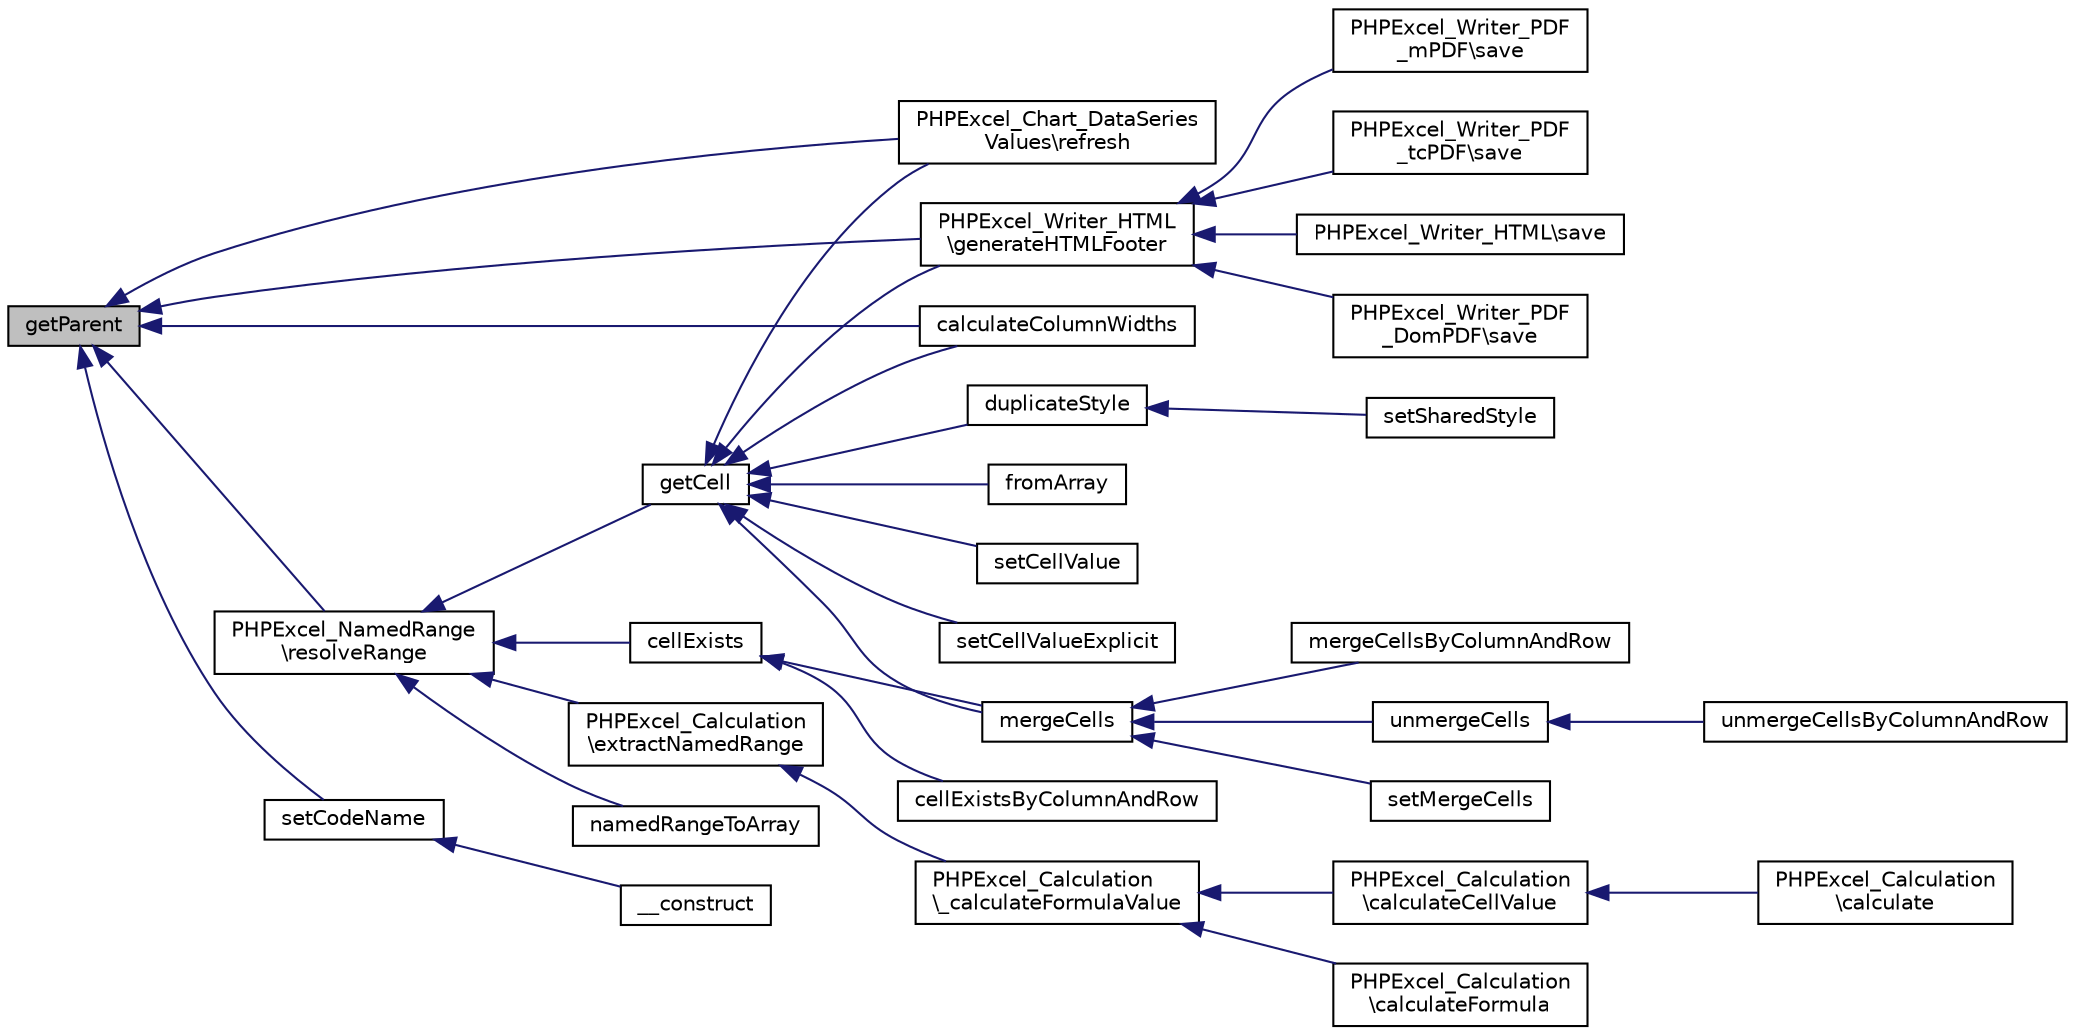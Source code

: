 digraph "getParent"
{
  edge [fontname="Helvetica",fontsize="10",labelfontname="Helvetica",labelfontsize="10"];
  node [fontname="Helvetica",fontsize="10",shape=record];
  rankdir="LR";
  Node349 [label="getParent",height=0.2,width=0.4,color="black", fillcolor="grey75", style="filled", fontcolor="black"];
  Node349 -> Node350 [dir="back",color="midnightblue",fontsize="10",style="solid",fontname="Helvetica"];
  Node350 [label="PHPExcel_Chart_DataSeries\lValues\\refresh",height=0.2,width=0.4,color="black", fillcolor="white", style="filled",URL="$class_p_h_p_excel___chart___data_series_values.html#a90ef89dbbea0809178c8d27b5299d9c9"];
  Node349 -> Node351 [dir="back",color="midnightblue",fontsize="10",style="solid",fontname="Helvetica"];
  Node351 [label="PHPExcel_Writer_HTML\l\\generateHTMLFooter",height=0.2,width=0.4,color="black", fillcolor="white", style="filled",URL="$class_p_h_p_excel___writer___h_t_m_l.html#a388332afad5cf5a153a179c4a83e4bae"];
  Node351 -> Node352 [dir="back",color="midnightblue",fontsize="10",style="solid",fontname="Helvetica"];
  Node352 [label="PHPExcel_Writer_HTML\\save",height=0.2,width=0.4,color="black", fillcolor="white", style="filled",URL="$class_p_h_p_excel___writer___h_t_m_l.html#a47cf44d053426c59c85d31f37744687c"];
  Node351 -> Node353 [dir="back",color="midnightblue",fontsize="10",style="solid",fontname="Helvetica"];
  Node353 [label="PHPExcel_Writer_PDF\l_DomPDF\\save",height=0.2,width=0.4,color="black", fillcolor="white", style="filled",URL="$class_p_h_p_excel___writer___p_d_f___dom_p_d_f.html#a47cf44d053426c59c85d31f37744687c"];
  Node351 -> Node354 [dir="back",color="midnightblue",fontsize="10",style="solid",fontname="Helvetica"];
  Node354 [label="PHPExcel_Writer_PDF\l_mPDF\\save",height=0.2,width=0.4,color="black", fillcolor="white", style="filled",URL="$class_p_h_p_excel___writer___p_d_f__m_p_d_f.html#a47cf44d053426c59c85d31f37744687c"];
  Node351 -> Node355 [dir="back",color="midnightblue",fontsize="10",style="solid",fontname="Helvetica"];
  Node355 [label="PHPExcel_Writer_PDF\l_tcPDF\\save",height=0.2,width=0.4,color="black", fillcolor="white", style="filled",URL="$class_p_h_p_excel___writer___p_d_f__tc_p_d_f.html#a47cf44d053426c59c85d31f37744687c"];
  Node349 -> Node356 [dir="back",color="midnightblue",fontsize="10",style="solid",fontname="Helvetica"];
  Node356 [label="PHPExcel_NamedRange\l\\resolveRange",height=0.2,width=0.4,color="black", fillcolor="white", style="filled",URL="$class_p_h_p_excel___named_range.html#abcf033bf855d17978f0ae3f631da7180"];
  Node356 -> Node357 [dir="back",color="midnightblue",fontsize="10",style="solid",fontname="Helvetica"];
  Node357 [label="PHPExcel_Calculation\l\\extractNamedRange",height=0.2,width=0.4,color="black", fillcolor="white", style="filled",URL="$class_p_h_p_excel___calculation.html#a25face12130e4c51ed2994a8124c3f24"];
  Node357 -> Node358 [dir="back",color="midnightblue",fontsize="10",style="solid",fontname="Helvetica"];
  Node358 [label="PHPExcel_Calculation\l\\_calculateFormulaValue",height=0.2,width=0.4,color="black", fillcolor="white", style="filled",URL="$class_p_h_p_excel___calculation.html#ad1aef41691363540e51e0a585e111eaa"];
  Node358 -> Node359 [dir="back",color="midnightblue",fontsize="10",style="solid",fontname="Helvetica"];
  Node359 [label="PHPExcel_Calculation\l\\calculateCellValue",height=0.2,width=0.4,color="black", fillcolor="white", style="filled",URL="$class_p_h_p_excel___calculation.html#a99d9fd18681a10516af2c86721a39dee"];
  Node359 -> Node360 [dir="back",color="midnightblue",fontsize="10",style="solid",fontname="Helvetica"];
  Node360 [label="PHPExcel_Calculation\l\\calculate",height=0.2,width=0.4,color="black", fillcolor="white", style="filled",URL="$class_p_h_p_excel___calculation.html#aebaa9815d4d23c1958b93dafa720b362"];
  Node358 -> Node361 [dir="back",color="midnightblue",fontsize="10",style="solid",fontname="Helvetica"];
  Node361 [label="PHPExcel_Calculation\l\\calculateFormula",height=0.2,width=0.4,color="black", fillcolor="white", style="filled",URL="$class_p_h_p_excel___calculation.html#afc1160d65c63b9bffa861c57eb77fed1"];
  Node356 -> Node362 [dir="back",color="midnightblue",fontsize="10",style="solid",fontname="Helvetica"];
  Node362 [label="getCell",height=0.2,width=0.4,color="black", fillcolor="white", style="filled",URL="$class_p_h_p_excel___worksheet.html#a5e123e9c143c05385794d280bbd5dd0c"];
  Node362 -> Node350 [dir="back",color="midnightblue",fontsize="10",style="solid",fontname="Helvetica"];
  Node362 -> Node351 [dir="back",color="midnightblue",fontsize="10",style="solid",fontname="Helvetica"];
  Node362 -> Node363 [dir="back",color="midnightblue",fontsize="10",style="solid",fontname="Helvetica"];
  Node363 [label="calculateColumnWidths",height=0.2,width=0.4,color="black", fillcolor="white", style="filled",URL="$class_p_h_p_excel___worksheet.html#a13405e40aeb58da79a313d50d177c803"];
  Node362 -> Node364 [dir="back",color="midnightblue",fontsize="10",style="solid",fontname="Helvetica"];
  Node364 [label="setCellValue",height=0.2,width=0.4,color="black", fillcolor="white", style="filled",URL="$class_p_h_p_excel___worksheet.html#a0b311e9694b2a3ba2f6a2776ac650b52"];
  Node362 -> Node365 [dir="back",color="midnightblue",fontsize="10",style="solid",fontname="Helvetica"];
  Node365 [label="setCellValueExplicit",height=0.2,width=0.4,color="black", fillcolor="white", style="filled",URL="$class_p_h_p_excel___worksheet.html#a4e30a98fb3c7ca2dfbd6abf8a320d2a5"];
  Node362 -> Node366 [dir="back",color="midnightblue",fontsize="10",style="solid",fontname="Helvetica"];
  Node366 [label="duplicateStyle",height=0.2,width=0.4,color="black", fillcolor="white", style="filled",URL="$class_p_h_p_excel___worksheet.html#a0227f62ef3a94a0e158f82631713852e"];
  Node366 -> Node367 [dir="back",color="midnightblue",fontsize="10",style="solid",fontname="Helvetica"];
  Node367 [label="setSharedStyle",height=0.2,width=0.4,color="black", fillcolor="white", style="filled",URL="$class_p_h_p_excel___worksheet.html#a11b5e03d663235b635db3344aa8e6631"];
  Node362 -> Node368 [dir="back",color="midnightblue",fontsize="10",style="solid",fontname="Helvetica"];
  Node368 [label="mergeCells",height=0.2,width=0.4,color="black", fillcolor="white", style="filled",URL="$class_p_h_p_excel___worksheet.html#a08bbfbc911e898c20131208dc4645c38"];
  Node368 -> Node369 [dir="back",color="midnightblue",fontsize="10",style="solid",fontname="Helvetica"];
  Node369 [label="mergeCellsByColumnAndRow",height=0.2,width=0.4,color="black", fillcolor="white", style="filled",URL="$class_p_h_p_excel___worksheet.html#a63e4cc2bb9f697802128fd684a34eed8"];
  Node368 -> Node370 [dir="back",color="midnightblue",fontsize="10",style="solid",fontname="Helvetica"];
  Node370 [label="unmergeCells",height=0.2,width=0.4,color="black", fillcolor="white", style="filled",URL="$class_p_h_p_excel___worksheet.html#a5f1803a22bad347a685d80f32e295870"];
  Node370 -> Node371 [dir="back",color="midnightblue",fontsize="10",style="solid",fontname="Helvetica"];
  Node371 [label="unmergeCellsByColumnAndRow",height=0.2,width=0.4,color="black", fillcolor="white", style="filled",URL="$class_p_h_p_excel___worksheet.html#a2cfb3e9c77cb57f1356b7ccf990bbc04"];
  Node368 -> Node372 [dir="back",color="midnightblue",fontsize="10",style="solid",fontname="Helvetica"];
  Node372 [label="setMergeCells",height=0.2,width=0.4,color="black", fillcolor="white", style="filled",URL="$class_p_h_p_excel___worksheet.html#a1200ac914342cbb328c96ad1f21d211a"];
  Node362 -> Node373 [dir="back",color="midnightblue",fontsize="10",style="solid",fontname="Helvetica"];
  Node373 [label="fromArray",height=0.2,width=0.4,color="black", fillcolor="white", style="filled",URL="$class_p_h_p_excel___worksheet.html#a8860b70210814305c060a7e513d3bfdd"];
  Node356 -> Node374 [dir="back",color="midnightblue",fontsize="10",style="solid",fontname="Helvetica"];
  Node374 [label="cellExists",height=0.2,width=0.4,color="black", fillcolor="white", style="filled",URL="$class_p_h_p_excel___worksheet.html#ae812f150807c66b8ef0d9cd35e3a859e"];
  Node374 -> Node375 [dir="back",color="midnightblue",fontsize="10",style="solid",fontname="Helvetica"];
  Node375 [label="cellExistsByColumnAndRow",height=0.2,width=0.4,color="black", fillcolor="white", style="filled",URL="$class_p_h_p_excel___worksheet.html#ab5d602a7afd37d830605d2cdcbb31c6e"];
  Node374 -> Node368 [dir="back",color="midnightblue",fontsize="10",style="solid",fontname="Helvetica"];
  Node356 -> Node376 [dir="back",color="midnightblue",fontsize="10",style="solid",fontname="Helvetica"];
  Node376 [label="namedRangeToArray",height=0.2,width=0.4,color="black", fillcolor="white", style="filled",URL="$class_p_h_p_excel___worksheet.html#ae4567ef6a750f27e41ed73b164f8a1b5"];
  Node349 -> Node363 [dir="back",color="midnightblue",fontsize="10",style="solid",fontname="Helvetica"];
  Node349 -> Node377 [dir="back",color="midnightblue",fontsize="10",style="solid",fontname="Helvetica"];
  Node377 [label="setCodeName",height=0.2,width=0.4,color="black", fillcolor="white", style="filled",URL="$class_p_h_p_excel___worksheet.html#addc3b51bdbcad4fb6f979aa442870138"];
  Node377 -> Node378 [dir="back",color="midnightblue",fontsize="10",style="solid",fontname="Helvetica"];
  Node378 [label="__construct",height=0.2,width=0.4,color="black", fillcolor="white", style="filled",URL="$class_p_h_p_excel___worksheet.html#aaa48e2ffa7f73575c9e3381337434316"];
}
